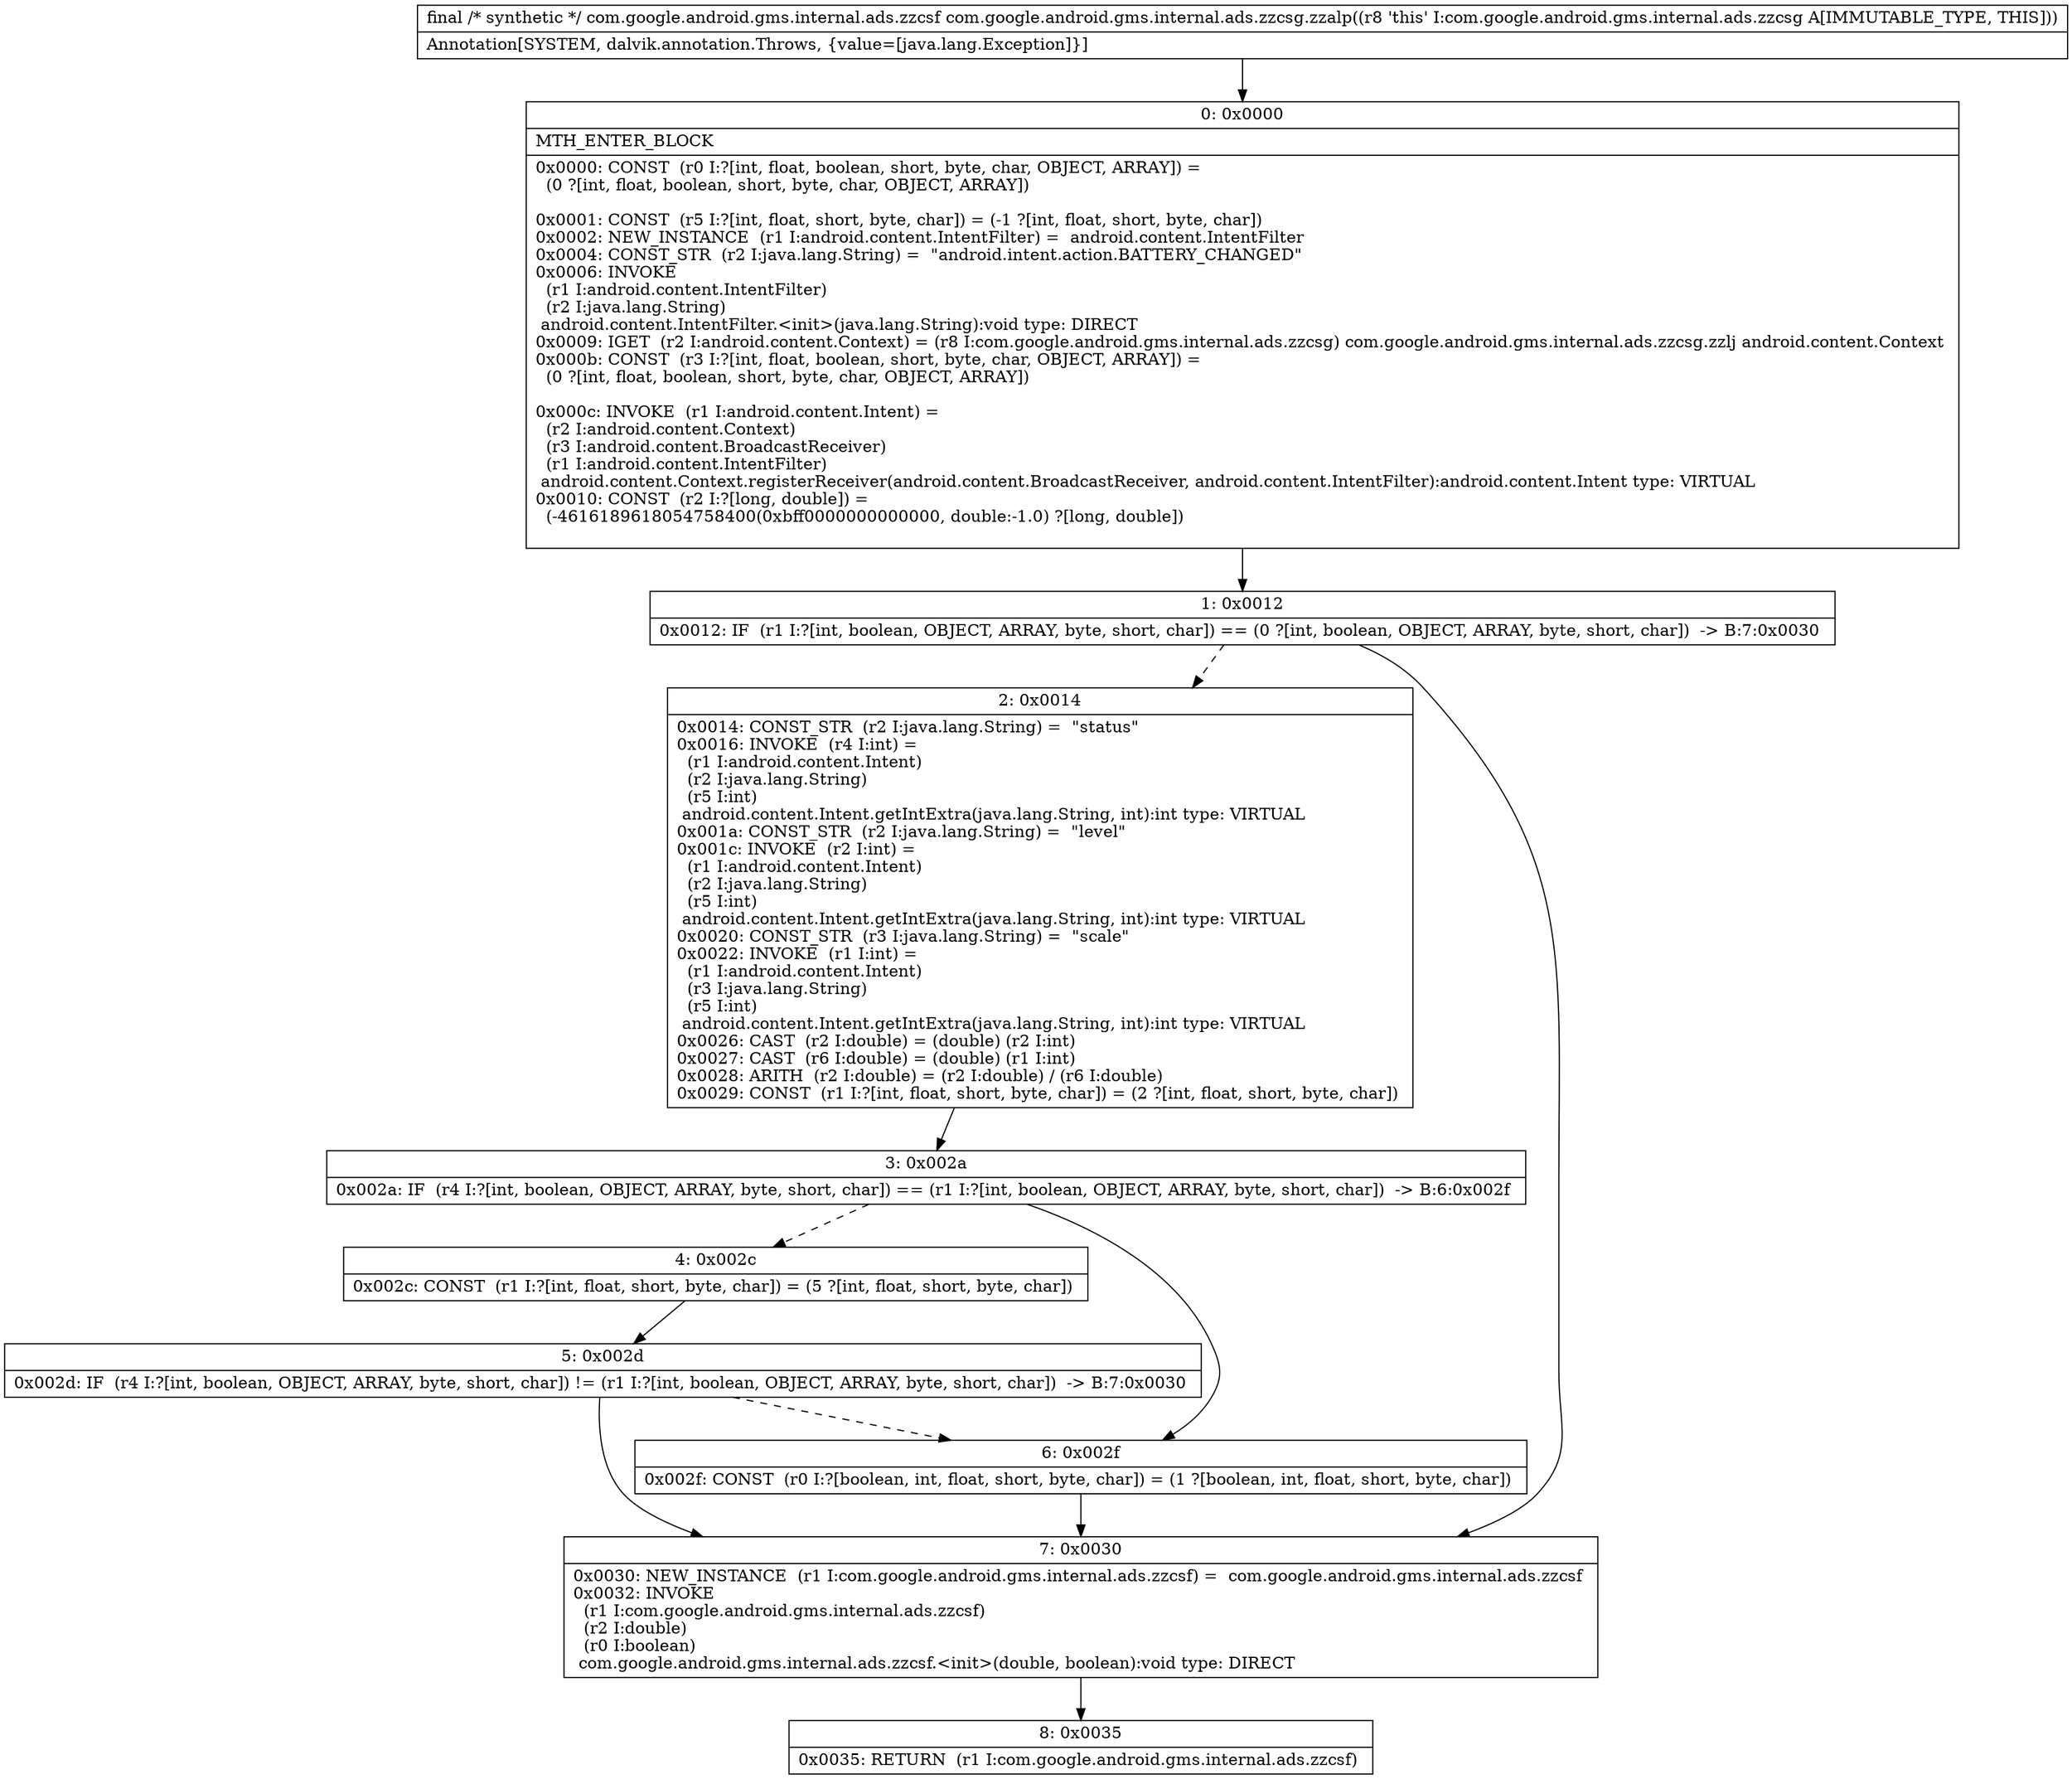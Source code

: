 digraph "CFG forcom.google.android.gms.internal.ads.zzcsg.zzalp()Lcom\/google\/android\/gms\/internal\/ads\/zzcsf;" {
Node_0 [shape=record,label="{0\:\ 0x0000|MTH_ENTER_BLOCK\l|0x0000: CONST  (r0 I:?[int, float, boolean, short, byte, char, OBJECT, ARRAY]) = \l  (0 ?[int, float, boolean, short, byte, char, OBJECT, ARRAY])\l \l0x0001: CONST  (r5 I:?[int, float, short, byte, char]) = (\-1 ?[int, float, short, byte, char]) \l0x0002: NEW_INSTANCE  (r1 I:android.content.IntentFilter) =  android.content.IntentFilter \l0x0004: CONST_STR  (r2 I:java.lang.String) =  \"android.intent.action.BATTERY_CHANGED\" \l0x0006: INVOKE  \l  (r1 I:android.content.IntentFilter)\l  (r2 I:java.lang.String)\l android.content.IntentFilter.\<init\>(java.lang.String):void type: DIRECT \l0x0009: IGET  (r2 I:android.content.Context) = (r8 I:com.google.android.gms.internal.ads.zzcsg) com.google.android.gms.internal.ads.zzcsg.zzlj android.content.Context \l0x000b: CONST  (r3 I:?[int, float, boolean, short, byte, char, OBJECT, ARRAY]) = \l  (0 ?[int, float, boolean, short, byte, char, OBJECT, ARRAY])\l \l0x000c: INVOKE  (r1 I:android.content.Intent) = \l  (r2 I:android.content.Context)\l  (r3 I:android.content.BroadcastReceiver)\l  (r1 I:android.content.IntentFilter)\l android.content.Context.registerReceiver(android.content.BroadcastReceiver, android.content.IntentFilter):android.content.Intent type: VIRTUAL \l0x0010: CONST  (r2 I:?[long, double]) = \l  (\-4616189618054758400(0xbff0000000000000, double:\-1.0) ?[long, double])\l \l}"];
Node_1 [shape=record,label="{1\:\ 0x0012|0x0012: IF  (r1 I:?[int, boolean, OBJECT, ARRAY, byte, short, char]) == (0 ?[int, boolean, OBJECT, ARRAY, byte, short, char])  \-\> B:7:0x0030 \l}"];
Node_2 [shape=record,label="{2\:\ 0x0014|0x0014: CONST_STR  (r2 I:java.lang.String) =  \"status\" \l0x0016: INVOKE  (r4 I:int) = \l  (r1 I:android.content.Intent)\l  (r2 I:java.lang.String)\l  (r5 I:int)\l android.content.Intent.getIntExtra(java.lang.String, int):int type: VIRTUAL \l0x001a: CONST_STR  (r2 I:java.lang.String) =  \"level\" \l0x001c: INVOKE  (r2 I:int) = \l  (r1 I:android.content.Intent)\l  (r2 I:java.lang.String)\l  (r5 I:int)\l android.content.Intent.getIntExtra(java.lang.String, int):int type: VIRTUAL \l0x0020: CONST_STR  (r3 I:java.lang.String) =  \"scale\" \l0x0022: INVOKE  (r1 I:int) = \l  (r1 I:android.content.Intent)\l  (r3 I:java.lang.String)\l  (r5 I:int)\l android.content.Intent.getIntExtra(java.lang.String, int):int type: VIRTUAL \l0x0026: CAST  (r2 I:double) = (double) (r2 I:int) \l0x0027: CAST  (r6 I:double) = (double) (r1 I:int) \l0x0028: ARITH  (r2 I:double) = (r2 I:double) \/ (r6 I:double) \l0x0029: CONST  (r1 I:?[int, float, short, byte, char]) = (2 ?[int, float, short, byte, char]) \l}"];
Node_3 [shape=record,label="{3\:\ 0x002a|0x002a: IF  (r4 I:?[int, boolean, OBJECT, ARRAY, byte, short, char]) == (r1 I:?[int, boolean, OBJECT, ARRAY, byte, short, char])  \-\> B:6:0x002f \l}"];
Node_4 [shape=record,label="{4\:\ 0x002c|0x002c: CONST  (r1 I:?[int, float, short, byte, char]) = (5 ?[int, float, short, byte, char]) \l}"];
Node_5 [shape=record,label="{5\:\ 0x002d|0x002d: IF  (r4 I:?[int, boolean, OBJECT, ARRAY, byte, short, char]) != (r1 I:?[int, boolean, OBJECT, ARRAY, byte, short, char])  \-\> B:7:0x0030 \l}"];
Node_6 [shape=record,label="{6\:\ 0x002f|0x002f: CONST  (r0 I:?[boolean, int, float, short, byte, char]) = (1 ?[boolean, int, float, short, byte, char]) \l}"];
Node_7 [shape=record,label="{7\:\ 0x0030|0x0030: NEW_INSTANCE  (r1 I:com.google.android.gms.internal.ads.zzcsf) =  com.google.android.gms.internal.ads.zzcsf \l0x0032: INVOKE  \l  (r1 I:com.google.android.gms.internal.ads.zzcsf)\l  (r2 I:double)\l  (r0 I:boolean)\l com.google.android.gms.internal.ads.zzcsf.\<init\>(double, boolean):void type: DIRECT \l}"];
Node_8 [shape=record,label="{8\:\ 0x0035|0x0035: RETURN  (r1 I:com.google.android.gms.internal.ads.zzcsf) \l}"];
MethodNode[shape=record,label="{final \/* synthetic *\/ com.google.android.gms.internal.ads.zzcsf com.google.android.gms.internal.ads.zzcsg.zzalp((r8 'this' I:com.google.android.gms.internal.ads.zzcsg A[IMMUTABLE_TYPE, THIS]))  | Annotation[SYSTEM, dalvik.annotation.Throws, \{value=[java.lang.Exception]\}]\l}"];
MethodNode -> Node_0;
Node_0 -> Node_1;
Node_1 -> Node_2[style=dashed];
Node_1 -> Node_7;
Node_2 -> Node_3;
Node_3 -> Node_4[style=dashed];
Node_3 -> Node_6;
Node_4 -> Node_5;
Node_5 -> Node_6[style=dashed];
Node_5 -> Node_7;
Node_6 -> Node_7;
Node_7 -> Node_8;
}

